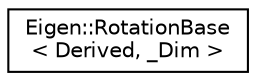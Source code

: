 digraph "Graphical Class Hierarchy"
{
  edge [fontname="Helvetica",fontsize="10",labelfontname="Helvetica",labelfontsize="10"];
  node [fontname="Helvetica",fontsize="10",shape=record];
  rankdir="LR";
  Node1 [label="Eigen::RotationBase\l\< Derived, _Dim \>",height=0.2,width=0.4,color="black", fillcolor="white", style="filled",URL="$class_eigen_1_1_rotation_base.html",tooltip="Common base class for compact rotation representations. "];
}
